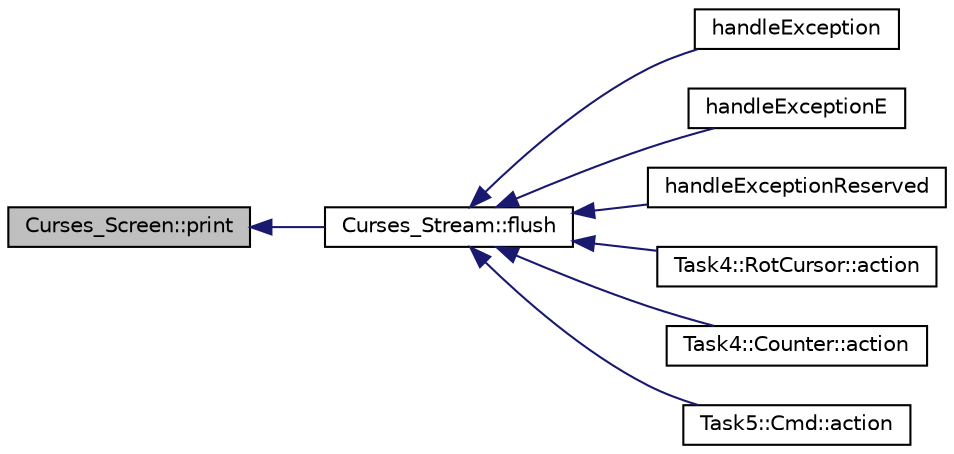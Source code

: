 digraph G
{
  bgcolor="transparent";
  edge [fontname="Helvetica",fontsize="10",labelfontname="Helvetica",labelfontsize="10"];
  node [fontname="Helvetica",fontsize="10",shape=record];
  rankdir="LR";
  Node1 [label="Curses_Screen::print",height=0.2,width=0.4,color="black", fillcolor="grey75", style="filled" fontcolor="black"];
  Node1 -> Node2 [dir="back",color="midnightblue",fontsize="10",style="solid",fontname="Helvetica"];
  Node2 [label="Curses_Stream::flush",height=0.2,width=0.4,color="black",URL="$classCurses__Stream.html#ab6a0496fec8d85e70bc648e554ddeefb",tooltip="flush the content of the internal buffer"];
  Node2 -> Node3 [dir="back",color="midnightblue",fontsize="10",style="solid",fontname="Helvetica"];
  Node3 [label="handleException",height=0.2,width=0.4,color="black",URL="$guardian_8cc.html#afe78f34c7c65df79376008e0d23c1afd",tooltip="This function is called if a normal exception is raised by the cpu."];
  Node2 -> Node4 [dir="back",color="midnightblue",fontsize="10",style="solid",fontname="Helvetica"];
  Node4 [label="handleExceptionE",height=0.2,width=0.4,color="black",URL="$guardian_8cc.html#a70466c5bd3ffac85265c22f65e9a4ef9",tooltip="This function is called if a normal exception with error code is raised by the cpu."];
  Node2 -> Node5 [dir="back",color="midnightblue",fontsize="10",style="solid",fontname="Helvetica"];
  Node5 [label="handleExceptionReserved",height=0.2,width=0.4,color="black",URL="$guardian_8cc.html#a390d383038610b600ab986ec9b54879a",tooltip="This function is called if a reserved exception is raised by the cpu."];
  Node2 -> Node6 [dir="back",color="midnightblue",fontsize="10",style="solid",fontname="Helvetica"];
  Node6 [label="Task4::RotCursor::action",height=0.2,width=0.4,color="black",URL="$classTask4_1_1RotCursor.html#a33e3fee3981896223823f4b396339f40",tooltip="start outputting the symbol"];
  Node2 -> Node7 [dir="back",color="midnightblue",fontsize="10",style="solid",fontname="Helvetica"];
  Node7 [label="Task4::Counter::action",height=0.2,width=0.4,color="black",URL="$classTask4_1_1Counter.html#a93c77e391d4d89cf0c34c47b9521d464",tooltip="start outputting and incrementing the counter value"];
  Node2 -> Node8 [dir="back",color="midnightblue",fontsize="10",style="solid",fontname="Helvetica"];
  Node8 [label="Task5::Cmd::action",height=0.2,width=0.4,color="black",URL="$classTask5_1_1Cmd.html#a69b1cdf1fbefc7adf8bf41d39553bb54",tooltip="Start the command line."];
}
